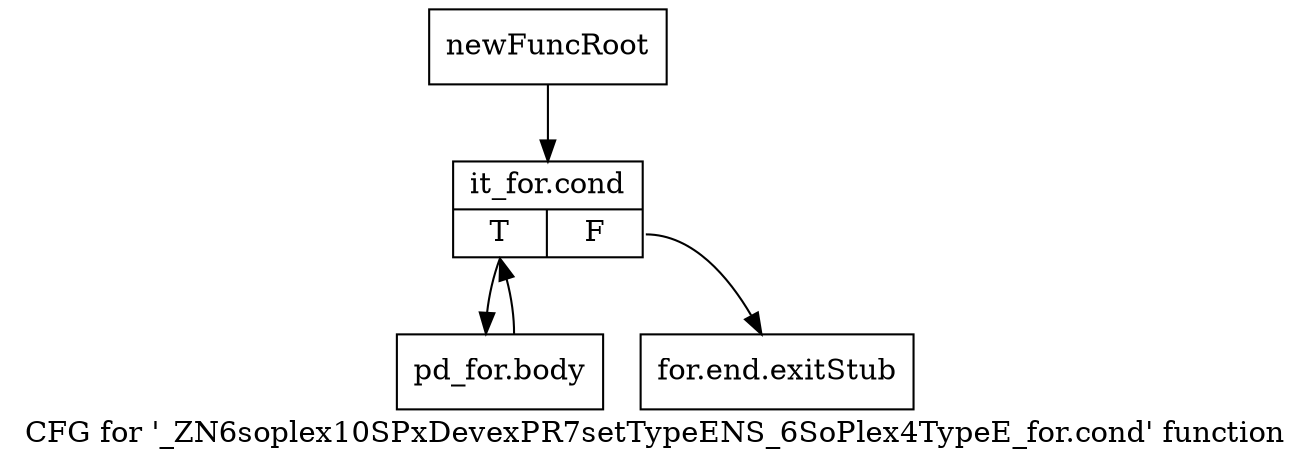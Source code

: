 digraph "CFG for '_ZN6soplex10SPxDevexPR7setTypeENS_6SoPlex4TypeE_for.cond' function" {
	label="CFG for '_ZN6soplex10SPxDevexPR7setTypeENS_6SoPlex4TypeE_for.cond' function";

	Node0x2db9180 [shape=record,label="{newFuncRoot}"];
	Node0x2db9180 -> Node0x2db9220;
	Node0x2db91d0 [shape=record,label="{for.end.exitStub}"];
	Node0x2db9220 [shape=record,label="{it_for.cond|{<s0>T|<s1>F}}"];
	Node0x2db9220:s0 -> Node0x2db9270;
	Node0x2db9220:s1 -> Node0x2db91d0;
	Node0x2db9270 [shape=record,label="{pd_for.body}"];
	Node0x2db9270 -> Node0x2db9220;
}
